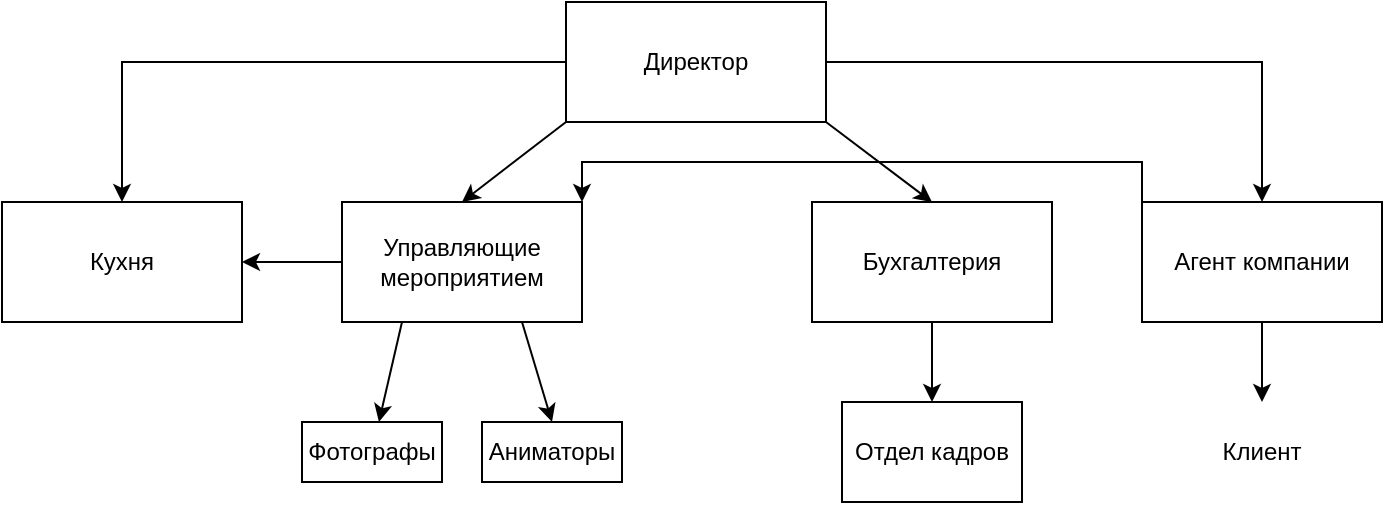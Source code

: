 <mxfile version="21.7.4" type="github">
  <diagram name="Страница — 1" id="i_0f-ELRC_t8fX2p_M9A">
    <mxGraphModel dx="1955" dy="1059" grid="0" gridSize="10" guides="1" tooltips="1" connect="1" arrows="1" fold="1" page="0" pageScale="1" pageWidth="827" pageHeight="1169" math="0" shadow="0">
      <root>
        <mxCell id="0" />
        <mxCell id="1" parent="0" />
        <mxCell id="_c88zIwexOIIFGAXIhxc-9" style="edgeStyle=orthogonalEdgeStyle;orthogonalLoop=1;jettySize=auto;html=1;exitX=0;exitY=0.5;exitDx=0;exitDy=0;entryX=0.5;entryY=0;entryDx=0;entryDy=0;rounded=0;" edge="1" parent="1" source="_c88zIwexOIIFGAXIhxc-1" target="_c88zIwexOIIFGAXIhxc-7">
          <mxGeometry relative="1" as="geometry" />
        </mxCell>
        <mxCell id="_c88zIwexOIIFGAXIhxc-13" style="orthogonalLoop=1;jettySize=auto;html=1;exitX=1;exitY=1;exitDx=0;exitDy=0;entryX=0.5;entryY=0;entryDx=0;entryDy=0;rounded=0;" edge="1" parent="1" source="_c88zIwexOIIFGAXIhxc-1" target="_c88zIwexOIIFGAXIhxc-2">
          <mxGeometry relative="1" as="geometry" />
        </mxCell>
        <mxCell id="_c88zIwexOIIFGAXIhxc-14" style="edgeStyle=orthogonalEdgeStyle;orthogonalLoop=1;jettySize=auto;html=1;exitX=1;exitY=0.5;exitDx=0;exitDy=0;entryX=0.5;entryY=0;entryDx=0;entryDy=0;rounded=0;" edge="1" parent="1" source="_c88zIwexOIIFGAXIhxc-1" target="_c88zIwexOIIFGAXIhxc-3">
          <mxGeometry relative="1" as="geometry" />
        </mxCell>
        <mxCell id="_c88zIwexOIIFGAXIhxc-22" style="orthogonalLoop=1;jettySize=auto;html=1;exitX=0;exitY=1;exitDx=0;exitDy=0;entryX=0.5;entryY=0;entryDx=0;entryDy=0;rounded=0;" edge="1" parent="1" source="_c88zIwexOIIFGAXIhxc-1" target="_c88zIwexOIIFGAXIhxc-5">
          <mxGeometry relative="1" as="geometry" />
        </mxCell>
        <mxCell id="_c88zIwexOIIFGAXIhxc-1" value="Директор" style="rounded=0;whiteSpace=wrap;html=1;" vertex="1" parent="1">
          <mxGeometry x="-148" y="-260" width="130" height="60" as="geometry" />
        </mxCell>
        <mxCell id="_c88zIwexOIIFGAXIhxc-16" style="orthogonalLoop=1;jettySize=auto;html=1;exitX=0.5;exitY=1;exitDx=0;exitDy=0;entryX=0.5;entryY=0;entryDx=0;entryDy=0;rounded=0;" edge="1" parent="1" source="_c88zIwexOIIFGAXIhxc-2" target="_c88zIwexOIIFGAXIhxc-15">
          <mxGeometry relative="1" as="geometry" />
        </mxCell>
        <mxCell id="_c88zIwexOIIFGAXIhxc-2" value="Бухгалтерия" style="rounded=0;whiteSpace=wrap;html=1;" vertex="1" parent="1">
          <mxGeometry x="-25" y="-160" width="120" height="60" as="geometry" />
        </mxCell>
        <mxCell id="_c88zIwexOIIFGAXIhxc-17" style="orthogonalLoop=1;jettySize=auto;html=1;exitX=0.5;exitY=1;exitDx=0;exitDy=0;entryX=0.5;entryY=0;entryDx=0;entryDy=0;rounded=0;" edge="1" parent="1" source="_c88zIwexOIIFGAXIhxc-3" target="_c88zIwexOIIFGAXIhxc-4">
          <mxGeometry relative="1" as="geometry" />
        </mxCell>
        <mxCell id="_c88zIwexOIIFGAXIhxc-24" style="edgeStyle=orthogonalEdgeStyle;orthogonalLoop=1;jettySize=auto;html=1;exitX=0;exitY=0;exitDx=0;exitDy=0;entryX=1;entryY=0;entryDx=0;entryDy=0;rounded=0;" edge="1" parent="1" source="_c88zIwexOIIFGAXIhxc-3" target="_c88zIwexOIIFGAXIhxc-5">
          <mxGeometry relative="1" as="geometry" />
        </mxCell>
        <mxCell id="_c88zIwexOIIFGAXIhxc-3" value="Агент компании" style="rounded=0;whiteSpace=wrap;html=1;" vertex="1" parent="1">
          <mxGeometry x="140" y="-160" width="120" height="60" as="geometry" />
        </mxCell>
        <mxCell id="_c88zIwexOIIFGAXIhxc-4" value="Клиент" style="text;html=1;strokeColor=none;fillColor=none;align=center;verticalAlign=middle;whiteSpace=wrap;rounded=0;" vertex="1" parent="1">
          <mxGeometry x="160" y="-60" width="80" height="50" as="geometry" />
        </mxCell>
        <mxCell id="_c88zIwexOIIFGAXIhxc-20" style="orthogonalLoop=1;jettySize=auto;html=1;exitX=0.25;exitY=1;exitDx=0;exitDy=0;rounded=0;" edge="1" parent="1" source="_c88zIwexOIIFGAXIhxc-5" target="_c88zIwexOIIFGAXIhxc-18">
          <mxGeometry relative="1" as="geometry" />
        </mxCell>
        <mxCell id="_c88zIwexOIIFGAXIhxc-21" style="orthogonalLoop=1;jettySize=auto;html=1;exitX=0.75;exitY=1;exitDx=0;exitDy=0;entryX=0.5;entryY=0;entryDx=0;entryDy=0;rounded=0;" edge="1" parent="1" source="_c88zIwexOIIFGAXIhxc-5" target="_c88zIwexOIIFGAXIhxc-19">
          <mxGeometry relative="1" as="geometry" />
        </mxCell>
        <mxCell id="_c88zIwexOIIFGAXIhxc-30" style="edgeStyle=orthogonalEdgeStyle;orthogonalLoop=1;jettySize=auto;html=1;exitX=0;exitY=0.5;exitDx=0;exitDy=0;entryX=1;entryY=0.5;entryDx=0;entryDy=0;" edge="1" parent="1" source="_c88zIwexOIIFGAXIhxc-5" target="_c88zIwexOIIFGAXIhxc-7">
          <mxGeometry relative="1" as="geometry" />
        </mxCell>
        <mxCell id="_c88zIwexOIIFGAXIhxc-5" value="Управляющие мероприятием" style="rounded=0;whiteSpace=wrap;html=1;" vertex="1" parent="1">
          <mxGeometry x="-260" y="-160" width="120" height="60" as="geometry" />
        </mxCell>
        <mxCell id="_c88zIwexOIIFGAXIhxc-7" value="Кухня" style="rounded=0;whiteSpace=wrap;html=1;" vertex="1" parent="1">
          <mxGeometry x="-430" y="-160" width="120" height="60" as="geometry" />
        </mxCell>
        <mxCell id="_c88zIwexOIIFGAXIhxc-15" value="Отдел кадров" style="rounded=0;whiteSpace=wrap;html=1;" vertex="1" parent="1">
          <mxGeometry x="-10" y="-60" width="90" height="50" as="geometry" />
        </mxCell>
        <mxCell id="_c88zIwexOIIFGAXIhxc-18" value="Фотографы" style="rounded=0;whiteSpace=wrap;html=1;" vertex="1" parent="1">
          <mxGeometry x="-280" y="-50" width="70" height="30" as="geometry" />
        </mxCell>
        <mxCell id="_c88zIwexOIIFGAXIhxc-19" value="Аниматоры" style="rounded=0;whiteSpace=wrap;html=1;" vertex="1" parent="1">
          <mxGeometry x="-190" y="-50" width="70" height="30" as="geometry" />
        </mxCell>
      </root>
    </mxGraphModel>
  </diagram>
</mxfile>
